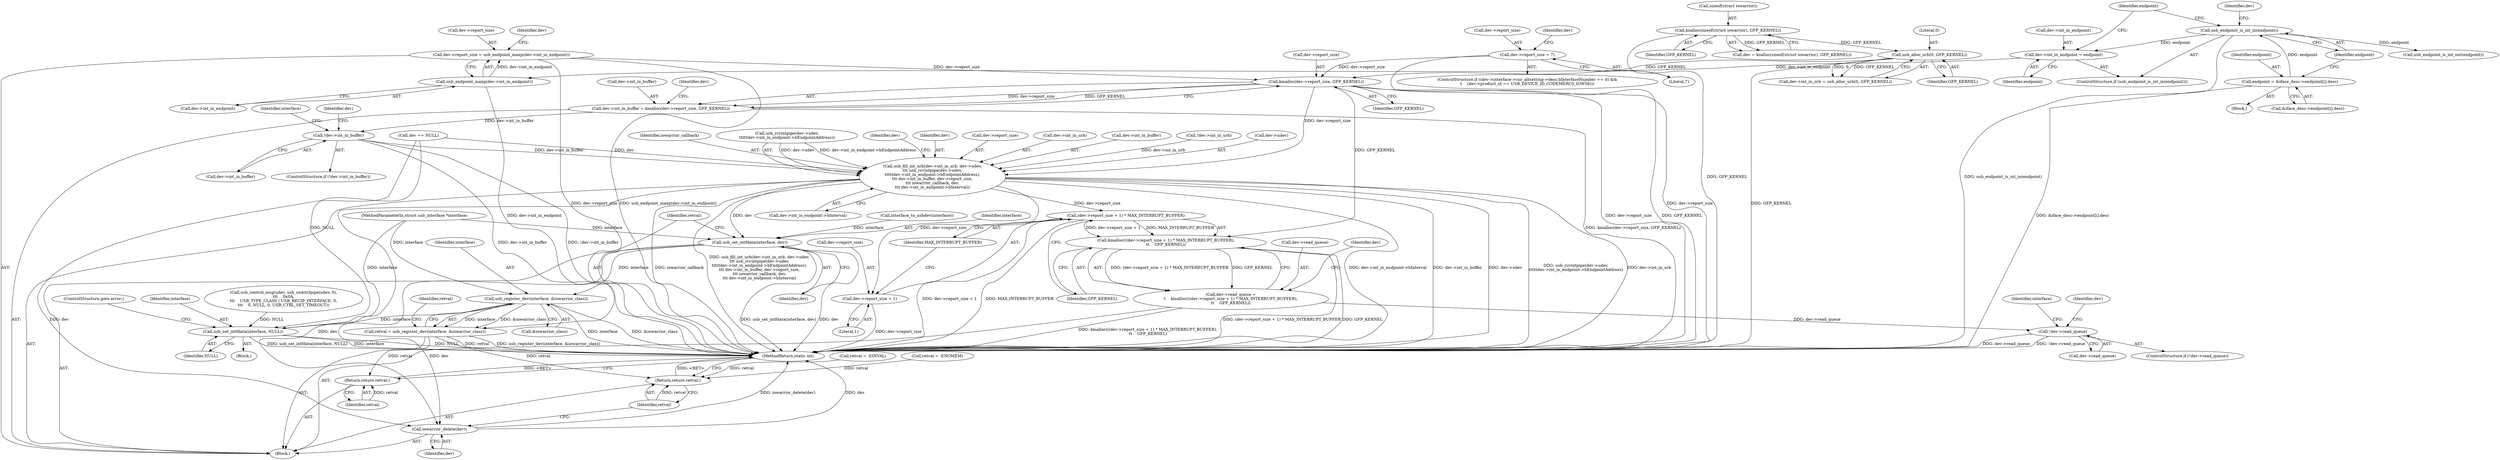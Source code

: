 digraph "0_linux_4ec0ef3a82125efc36173062a50624550a900ae0@API" {
"1000337" [label="(Call,kmalloc(dev->report_size, GFP_KERNEL))"];
"1000308" [label="(Call,dev->report_size = 7)"];
"1000282" [label="(Call,dev->report_size = usb_endpoint_maxp(dev->int_in_endpoint))"];
"1000286" [label="(Call,usb_endpoint_maxp(dev->int_in_endpoint))"];
"1000269" [label="(Call,dev->int_in_endpoint = endpoint)"];
"1000267" [label="(Call,usb_endpoint_is_int_in(endpoint))"];
"1000256" [label="(Call,endpoint = &iface_desc->endpoint[i].desc)"];
"1000317" [label="(Call,usb_alloc_urb(0, GFP_KERNEL))"];
"1000136" [label="(Call,kzalloc(sizeof(struct iowarrior), GFP_KERNEL))"];
"1000333" [label="(Call,dev->int_in_buffer = kmalloc(dev->report_size, GFP_KERNEL))"];
"1000343" [label="(Call,!dev->int_in_buffer)"];
"1000355" [label="(Call,usb_fill_int_urb(dev->int_in_urb, dev->udev,\n\t\t\t usb_rcvintpipe(dev->udev,\n\t\t\t\t\tdev->int_in_endpoint->bEndpointAddress),\n\t\t\t dev->int_in_buffer, dev->report_size,\n\t\t\t iowarrior_callback, dev,\n\t\t\t dev->int_in_endpoint->bInterval))"];
"1000389" [label="(Call,(dev->report_size + 1) * MAX_INTERRUPT_BUFFER)"];
"1000388" [label="(Call,kmalloc(((dev->report_size + 1) * MAX_INTERRUPT_BUFFER),\n\t\t    GFP_KERNEL))"];
"1000384" [label="(Call,dev->read_queue =\n\t    kmalloc(((dev->report_size + 1) * MAX_INTERRUPT_BUFFER),\n\t\t    GFP_KERNEL))"];
"1000398" [label="(Call,!dev->read_queue)"];
"1000390" [label="(Call,dev->report_size + 1)"];
"1000481" [label="(Call,usb_set_intfdata(interface, dev))"];
"1000486" [label="(Call,usb_register_dev(interface, &iowarrior_class))"];
"1000484" [label="(Call,retval = usb_register_dev(interface, &iowarrior_class))"];
"1000532" [label="(Return,return retval;)"];
"1000537" [label="(Return,return retval;)"];
"1000499" [label="(Call,usb_set_intfdata(interface, NULL))"];
"1000535" [label="(Call,iowarrior_delete(dev))"];
"1000396" [label="(Identifier,GFP_KERNEL)"];
"1000334" [label="(Call,dev->int_in_buffer)"];
"1000484" [label="(Call,retval = usb_register_dev(interface, &iowarrior_class))"];
"1000500" [label="(Identifier,interface)"];
"1000282" [label="(Call,dev->report_size = usb_endpoint_maxp(dev->int_in_endpoint))"];
"1000462" [label="(Call,usb_control_msg(udev, usb_sndctrlpipe(udev, 0),\n\t\t\t    0x0A,\n\t\t\t    USB_TYPE_CLASS | USB_RECIP_INTERFACE, 0,\n\t\t\t    0, NULL, 0, USB_CTRL_SET_TIMEOUT))"];
"1000386" [label="(Identifier,dev)"];
"1000267" [label="(Call,usb_endpoint_is_int_in(endpoint))"];
"1000266" [label="(ControlStructure,if (usb_endpoint_is_int_in(endpoint)))"];
"1000258" [label="(Call,&iface_desc->endpoint[i].desc)"];
"1000317" [label="(Call,usb_alloc_urb(0, GFP_KERNEL))"];
"1000257" [label="(Identifier,endpoint)"];
"1000351" [label="(Identifier,interface)"];
"1000378" [label="(Identifier,dev)"];
"1000297" [label="(Identifier,dev)"];
"1000394" [label="(Literal,1)"];
"1000342" [label="(ControlStructure,if (!dev->int_in_buffer))"];
"1000276" [label="(Identifier,endpoint)"];
"1000486" [label="(Call,usb_register_dev(interface, &iowarrior_class))"];
"1000379" [label="(Call,dev->int_in_endpoint->bInterval)"];
"1000345" [label="(Identifier,dev)"];
"1000318" [label="(Literal,0)"];
"1000114" [label="(MethodParameterIn,struct usb_interface *interface)"];
"1000488" [label="(Call,&iowarrior_class)"];
"1000502" [label="(ControlStructure,goto error;)"];
"1000385" [label="(Call,dev->read_queue)"];
"1000400" [label="(Identifier,dev)"];
"1000391" [label="(Call,dev->report_size)"];
"1000344" [label="(Call,dev->int_in_buffer)"];
"1000141" [label="(Call,dev == NULL)"];
"1000312" [label="(Literal,7)"];
"1000491" [label="(Identifier,retval)"];
"1000538" [label="(Identifier,retval)"];
"1000275" [label="(Call,usb_endpoint_is_int_out(endpoint))"];
"1000134" [label="(Call,dev = kzalloc(sizeof(struct iowarrior), GFP_KERNEL))"];
"1000532" [label="(Return,return retval;)"];
"1000341" [label="(Identifier,GFP_KERNEL)"];
"1000116" [label="(Block,)"];
"1000137" [label="(Call,sizeof(struct iowarrior))"];
"1000269" [label="(Call,dev->int_in_endpoint = endpoint)"];
"1000255" [label="(Block,)"];
"1000256" [label="(Call,endpoint = &iface_desc->endpoint[i].desc)"];
"1000536" [label="(Identifier,dev)"];
"1000501" [label="(Identifier,NULL)"];
"1000499" [label="(Call,usb_set_intfdata(interface, NULL))"];
"1000337" [label="(Call,kmalloc(dev->report_size, GFP_KERNEL))"];
"1000483" [label="(Identifier,dev)"];
"1000283" [label="(Call,dev->report_size)"];
"1000237" [label="(Call,retval = -EINVAL)"];
"1000268" [label="(Identifier,endpoint)"];
"1000315" [label="(Identifier,dev)"];
"1000537" [label="(Return,return retval;)"];
"1000412" [label="(Identifier,dev)"];
"1000539" [label="(MethodReturn,static int)"];
"1000395" [label="(Identifier,MAX_INTERRUPT_BUFFER)"];
"1000374" [label="(Call,dev->report_size)"];
"1000270" [label="(Call,dev->int_in_endpoint)"];
"1000308" [label="(Call,dev->report_size = 7)"];
"1000397" [label="(ControlStructure,if (!dev->read_queue))"];
"1000357" [label="(Identifier,dev)"];
"1000356" [label="(Call,dev->int_in_urb)"];
"1000309" [label="(Call,dev->report_size)"];
"1000287" [label="(Call,dev->int_in_endpoint)"];
"1000371" [label="(Call,dev->int_in_buffer)"];
"1000492" [label="(Block,)"];
"1000333" [label="(Call,dev->int_in_buffer = kmalloc(dev->report_size, GFP_KERNEL))"];
"1000390" [label="(Call,dev->report_size + 1)"];
"1000286" [label="(Call,usb_endpoint_maxp(dev->int_in_endpoint))"];
"1000487" [label="(Identifier,interface)"];
"1000338" [label="(Call,dev->report_size)"];
"1000533" [label="(Identifier,retval)"];
"1000399" [label="(Call,dev->read_queue)"];
"1000384" [label="(Call,dev->read_queue =\n\t    kmalloc(((dev->report_size + 1) * MAX_INTERRUPT_BUFFER),\n\t\t    GFP_KERNEL))"];
"1000321" [label="(Call,!dev->int_in_urb)"];
"1000273" [label="(Identifier,endpoint)"];
"1000136" [label="(Call,kzalloc(sizeof(struct iowarrior), GFP_KERNEL))"];
"1000319" [label="(Identifier,GFP_KERNEL)"];
"1000359" [label="(Call,dev->udev)"];
"1000355" [label="(Call,usb_fill_int_urb(dev->int_in_urb, dev->udev,\n\t\t\t usb_rcvintpipe(dev->udev,\n\t\t\t\t\tdev->int_in_endpoint->bEndpointAddress),\n\t\t\t dev->int_in_buffer, dev->report_size,\n\t\t\t iowarrior_callback, dev,\n\t\t\t dev->int_in_endpoint->bInterval))"];
"1000377" [label="(Identifier,iowarrior_callback)"];
"1000406" [label="(Identifier,interface)"];
"1000290" [label="(ControlStructure,if ((dev->interface->cur_altsetting->desc.bInterfaceNumber == 0) &&\n\t    (dev->product_id == USB_DEVICE_ID_CODEMERCS_IOW56)))"];
"1000485" [label="(Identifier,retval)"];
"1000313" [label="(Call,dev->int_in_urb = usb_alloc_urb(0, GFP_KERNEL))"];
"1000271" [label="(Identifier,dev)"];
"1000398" [label="(Call,!dev->read_queue)"];
"1000139" [label="(Identifier,GFP_KERNEL)"];
"1000120" [label="(Call,interface_to_usbdev(interface))"];
"1000535" [label="(Call,iowarrior_delete(dev))"];
"1000482" [label="(Identifier,interface)"];
"1000388" [label="(Call,kmalloc(((dev->report_size + 1) * MAX_INTERRUPT_BUFFER),\n\t\t    GFP_KERNEL))"];
"1000130" [label="(Call,retval = -ENOMEM)"];
"1000389" [label="(Call,(dev->report_size + 1) * MAX_INTERRUPT_BUFFER)"];
"1000343" [label="(Call,!dev->int_in_buffer)"];
"1000481" [label="(Call,usb_set_intfdata(interface, dev))"];
"1000362" [label="(Call,usb_rcvintpipe(dev->udev,\n\t\t\t\t\tdev->int_in_endpoint->bEndpointAddress))"];
"1000337" -> "1000333"  [label="AST: "];
"1000337" -> "1000341"  [label="CFG: "];
"1000338" -> "1000337"  [label="AST: "];
"1000341" -> "1000337"  [label="AST: "];
"1000333" -> "1000337"  [label="CFG: "];
"1000337" -> "1000539"  [label="DDG: dev->report_size"];
"1000337" -> "1000539"  [label="DDG: GFP_KERNEL"];
"1000337" -> "1000333"  [label="DDG: dev->report_size"];
"1000337" -> "1000333"  [label="DDG: GFP_KERNEL"];
"1000308" -> "1000337"  [label="DDG: dev->report_size"];
"1000282" -> "1000337"  [label="DDG: dev->report_size"];
"1000317" -> "1000337"  [label="DDG: GFP_KERNEL"];
"1000337" -> "1000355"  [label="DDG: dev->report_size"];
"1000337" -> "1000388"  [label="DDG: GFP_KERNEL"];
"1000308" -> "1000290"  [label="AST: "];
"1000308" -> "1000312"  [label="CFG: "];
"1000309" -> "1000308"  [label="AST: "];
"1000312" -> "1000308"  [label="AST: "];
"1000315" -> "1000308"  [label="CFG: "];
"1000308" -> "1000539"  [label="DDG: dev->report_size"];
"1000282" -> "1000116"  [label="AST: "];
"1000282" -> "1000286"  [label="CFG: "];
"1000283" -> "1000282"  [label="AST: "];
"1000286" -> "1000282"  [label="AST: "];
"1000297" -> "1000282"  [label="CFG: "];
"1000282" -> "1000539"  [label="DDG: usb_endpoint_maxp(dev->int_in_endpoint)"];
"1000282" -> "1000539"  [label="DDG: dev->report_size"];
"1000286" -> "1000282"  [label="DDG: dev->int_in_endpoint"];
"1000286" -> "1000287"  [label="CFG: "];
"1000287" -> "1000286"  [label="AST: "];
"1000286" -> "1000539"  [label="DDG: dev->int_in_endpoint"];
"1000269" -> "1000286"  [label="DDG: dev->int_in_endpoint"];
"1000269" -> "1000266"  [label="AST: "];
"1000269" -> "1000273"  [label="CFG: "];
"1000270" -> "1000269"  [label="AST: "];
"1000273" -> "1000269"  [label="AST: "];
"1000276" -> "1000269"  [label="CFG: "];
"1000267" -> "1000269"  [label="DDG: endpoint"];
"1000267" -> "1000266"  [label="AST: "];
"1000267" -> "1000268"  [label="CFG: "];
"1000268" -> "1000267"  [label="AST: "];
"1000271" -> "1000267"  [label="CFG: "];
"1000276" -> "1000267"  [label="CFG: "];
"1000267" -> "1000539"  [label="DDG: usb_endpoint_is_int_in(endpoint)"];
"1000256" -> "1000267"  [label="DDG: endpoint"];
"1000267" -> "1000275"  [label="DDG: endpoint"];
"1000256" -> "1000255"  [label="AST: "];
"1000256" -> "1000258"  [label="CFG: "];
"1000257" -> "1000256"  [label="AST: "];
"1000258" -> "1000256"  [label="AST: "];
"1000268" -> "1000256"  [label="CFG: "];
"1000256" -> "1000539"  [label="DDG: &iface_desc->endpoint[i].desc"];
"1000317" -> "1000313"  [label="AST: "];
"1000317" -> "1000319"  [label="CFG: "];
"1000318" -> "1000317"  [label="AST: "];
"1000319" -> "1000317"  [label="AST: "];
"1000313" -> "1000317"  [label="CFG: "];
"1000317" -> "1000539"  [label="DDG: GFP_KERNEL"];
"1000317" -> "1000313"  [label="DDG: 0"];
"1000317" -> "1000313"  [label="DDG: GFP_KERNEL"];
"1000136" -> "1000317"  [label="DDG: GFP_KERNEL"];
"1000136" -> "1000134"  [label="AST: "];
"1000136" -> "1000139"  [label="CFG: "];
"1000137" -> "1000136"  [label="AST: "];
"1000139" -> "1000136"  [label="AST: "];
"1000134" -> "1000136"  [label="CFG: "];
"1000136" -> "1000539"  [label="DDG: GFP_KERNEL"];
"1000136" -> "1000134"  [label="DDG: GFP_KERNEL"];
"1000333" -> "1000116"  [label="AST: "];
"1000334" -> "1000333"  [label="AST: "];
"1000345" -> "1000333"  [label="CFG: "];
"1000333" -> "1000539"  [label="DDG: kmalloc(dev->report_size, GFP_KERNEL)"];
"1000333" -> "1000343"  [label="DDG: dev->int_in_buffer"];
"1000343" -> "1000342"  [label="AST: "];
"1000343" -> "1000344"  [label="CFG: "];
"1000344" -> "1000343"  [label="AST: "];
"1000351" -> "1000343"  [label="CFG: "];
"1000357" -> "1000343"  [label="CFG: "];
"1000343" -> "1000539"  [label="DDG: dev->int_in_buffer"];
"1000343" -> "1000539"  [label="DDG: !dev->int_in_buffer"];
"1000343" -> "1000355"  [label="DDG: dev->int_in_buffer"];
"1000355" -> "1000116"  [label="AST: "];
"1000355" -> "1000379"  [label="CFG: "];
"1000356" -> "1000355"  [label="AST: "];
"1000359" -> "1000355"  [label="AST: "];
"1000362" -> "1000355"  [label="AST: "];
"1000371" -> "1000355"  [label="AST: "];
"1000374" -> "1000355"  [label="AST: "];
"1000377" -> "1000355"  [label="AST: "];
"1000378" -> "1000355"  [label="AST: "];
"1000379" -> "1000355"  [label="AST: "];
"1000386" -> "1000355"  [label="CFG: "];
"1000355" -> "1000539"  [label="DDG: dev->int_in_urb"];
"1000355" -> "1000539"  [label="DDG: iowarrior_callback"];
"1000355" -> "1000539"  [label="DDG: dev->int_in_endpoint->bInterval"];
"1000355" -> "1000539"  [label="DDG: usb_rcvintpipe(dev->udev,\n\t\t\t\t\tdev->int_in_endpoint->bEndpointAddress)"];
"1000355" -> "1000539"  [label="DDG: usb_fill_int_urb(dev->int_in_urb, dev->udev,\n\t\t\t usb_rcvintpipe(dev->udev,\n\t\t\t\t\tdev->int_in_endpoint->bEndpointAddress),\n\t\t\t dev->int_in_buffer, dev->report_size,\n\t\t\t iowarrior_callback, dev,\n\t\t\t dev->int_in_endpoint->bInterval)"];
"1000355" -> "1000539"  [label="DDG: dev->int_in_buffer"];
"1000355" -> "1000539"  [label="DDG: dev->udev"];
"1000321" -> "1000355"  [label="DDG: dev->int_in_urb"];
"1000362" -> "1000355"  [label="DDG: dev->udev"];
"1000362" -> "1000355"  [label="DDG: dev->int_in_endpoint->bEndpointAddress"];
"1000141" -> "1000355"  [label="DDG: dev"];
"1000355" -> "1000389"  [label="DDG: dev->report_size"];
"1000355" -> "1000390"  [label="DDG: dev->report_size"];
"1000355" -> "1000481"  [label="DDG: dev"];
"1000355" -> "1000535"  [label="DDG: dev"];
"1000389" -> "1000388"  [label="AST: "];
"1000389" -> "1000395"  [label="CFG: "];
"1000390" -> "1000389"  [label="AST: "];
"1000395" -> "1000389"  [label="AST: "];
"1000396" -> "1000389"  [label="CFG: "];
"1000389" -> "1000539"  [label="DDG: dev->report_size + 1"];
"1000389" -> "1000539"  [label="DDG: MAX_INTERRUPT_BUFFER"];
"1000389" -> "1000388"  [label="DDG: dev->report_size + 1"];
"1000389" -> "1000388"  [label="DDG: MAX_INTERRUPT_BUFFER"];
"1000388" -> "1000384"  [label="AST: "];
"1000388" -> "1000396"  [label="CFG: "];
"1000396" -> "1000388"  [label="AST: "];
"1000384" -> "1000388"  [label="CFG: "];
"1000388" -> "1000539"  [label="DDG: (dev->report_size + 1) * MAX_INTERRUPT_BUFFER"];
"1000388" -> "1000539"  [label="DDG: GFP_KERNEL"];
"1000388" -> "1000384"  [label="DDG: (dev->report_size + 1) * MAX_INTERRUPT_BUFFER"];
"1000388" -> "1000384"  [label="DDG: GFP_KERNEL"];
"1000384" -> "1000116"  [label="AST: "];
"1000385" -> "1000384"  [label="AST: "];
"1000400" -> "1000384"  [label="CFG: "];
"1000384" -> "1000539"  [label="DDG: kmalloc(((dev->report_size + 1) * MAX_INTERRUPT_BUFFER),\n\t\t    GFP_KERNEL)"];
"1000384" -> "1000398"  [label="DDG: dev->read_queue"];
"1000398" -> "1000397"  [label="AST: "];
"1000398" -> "1000399"  [label="CFG: "];
"1000399" -> "1000398"  [label="AST: "];
"1000406" -> "1000398"  [label="CFG: "];
"1000412" -> "1000398"  [label="CFG: "];
"1000398" -> "1000539"  [label="DDG: !dev->read_queue"];
"1000398" -> "1000539"  [label="DDG: dev->read_queue"];
"1000390" -> "1000394"  [label="CFG: "];
"1000391" -> "1000390"  [label="AST: "];
"1000394" -> "1000390"  [label="AST: "];
"1000395" -> "1000390"  [label="CFG: "];
"1000390" -> "1000539"  [label="DDG: dev->report_size"];
"1000481" -> "1000116"  [label="AST: "];
"1000481" -> "1000483"  [label="CFG: "];
"1000482" -> "1000481"  [label="AST: "];
"1000483" -> "1000481"  [label="AST: "];
"1000485" -> "1000481"  [label="CFG: "];
"1000481" -> "1000539"  [label="DDG: dev"];
"1000481" -> "1000539"  [label="DDG: usb_set_intfdata(interface, dev)"];
"1000114" -> "1000481"  [label="DDG: interface"];
"1000120" -> "1000481"  [label="DDG: interface"];
"1000481" -> "1000486"  [label="DDG: interface"];
"1000481" -> "1000535"  [label="DDG: dev"];
"1000486" -> "1000484"  [label="AST: "];
"1000486" -> "1000488"  [label="CFG: "];
"1000487" -> "1000486"  [label="AST: "];
"1000488" -> "1000486"  [label="AST: "];
"1000484" -> "1000486"  [label="CFG: "];
"1000486" -> "1000539"  [label="DDG: &iowarrior_class"];
"1000486" -> "1000539"  [label="DDG: interface"];
"1000486" -> "1000484"  [label="DDG: interface"];
"1000486" -> "1000484"  [label="DDG: &iowarrior_class"];
"1000114" -> "1000486"  [label="DDG: interface"];
"1000486" -> "1000499"  [label="DDG: interface"];
"1000484" -> "1000116"  [label="AST: "];
"1000485" -> "1000484"  [label="AST: "];
"1000491" -> "1000484"  [label="CFG: "];
"1000484" -> "1000539"  [label="DDG: usb_register_dev(interface, &iowarrior_class)"];
"1000484" -> "1000539"  [label="DDG: retval"];
"1000484" -> "1000532"  [label="DDG: retval"];
"1000484" -> "1000537"  [label="DDG: retval"];
"1000532" -> "1000116"  [label="AST: "];
"1000532" -> "1000533"  [label="CFG: "];
"1000533" -> "1000532"  [label="AST: "];
"1000539" -> "1000532"  [label="CFG: "];
"1000532" -> "1000539"  [label="DDG: <RET>"];
"1000533" -> "1000532"  [label="DDG: retval"];
"1000537" -> "1000116"  [label="AST: "];
"1000537" -> "1000538"  [label="CFG: "];
"1000538" -> "1000537"  [label="AST: "];
"1000539" -> "1000537"  [label="CFG: "];
"1000537" -> "1000539"  [label="DDG: <RET>"];
"1000538" -> "1000537"  [label="DDG: retval"];
"1000237" -> "1000537"  [label="DDG: retval"];
"1000130" -> "1000537"  [label="DDG: retval"];
"1000499" -> "1000492"  [label="AST: "];
"1000499" -> "1000501"  [label="CFG: "];
"1000500" -> "1000499"  [label="AST: "];
"1000501" -> "1000499"  [label="AST: "];
"1000502" -> "1000499"  [label="CFG: "];
"1000499" -> "1000539"  [label="DDG: usb_set_intfdata(interface, NULL)"];
"1000499" -> "1000539"  [label="DDG: interface"];
"1000499" -> "1000539"  [label="DDG: NULL"];
"1000114" -> "1000499"  [label="DDG: interface"];
"1000462" -> "1000499"  [label="DDG: NULL"];
"1000141" -> "1000499"  [label="DDG: NULL"];
"1000535" -> "1000116"  [label="AST: "];
"1000535" -> "1000536"  [label="CFG: "];
"1000536" -> "1000535"  [label="AST: "];
"1000538" -> "1000535"  [label="CFG: "];
"1000535" -> "1000539"  [label="DDG: dev"];
"1000535" -> "1000539"  [label="DDG: iowarrior_delete(dev)"];
"1000141" -> "1000535"  [label="DDG: dev"];
}
